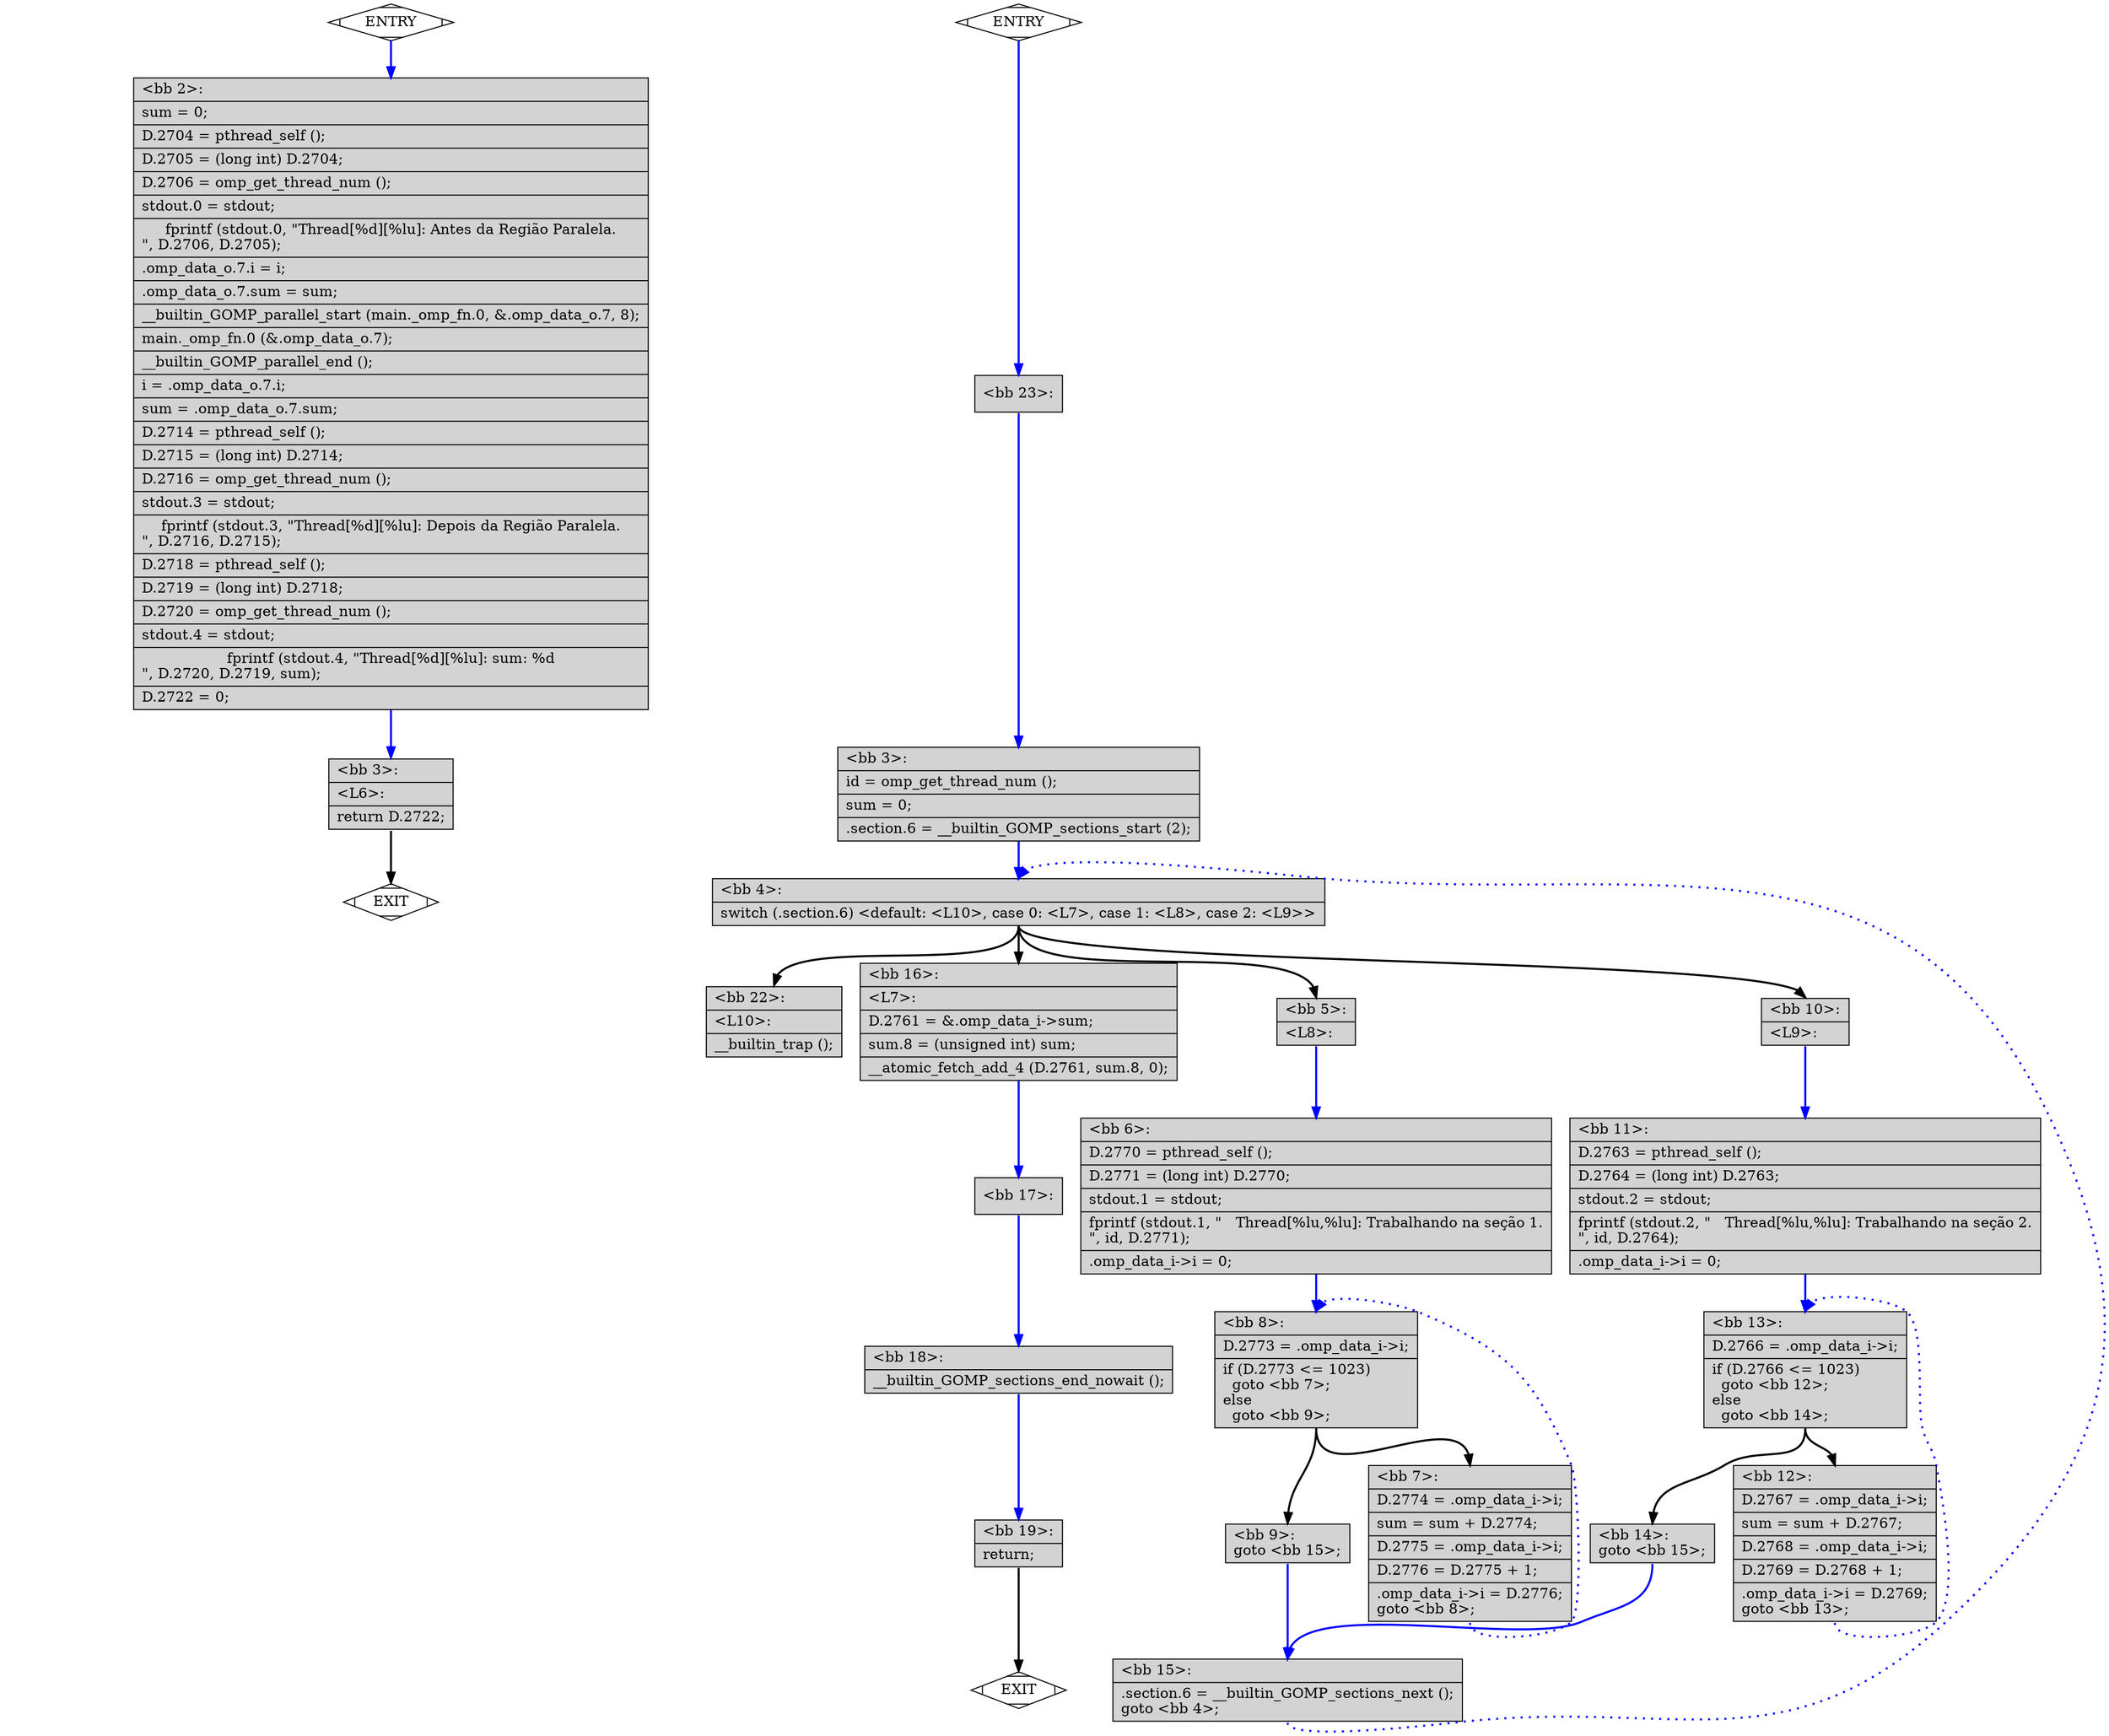digraph "example-sections-reduction.c.015t.ompexp" {
overlap=false;
subgraph "main" {
	color="black";
	label="main";
	fn_2_basic_block_1 [shape=Mdiamond,style=filled,fillcolor=white,label="EXIT"];

	fn_2_basic_block_2 [shape=record,style=filled,fillcolor=lightgrey,label="{\<bb\ 2\>:\l\
|sum\ =\ 0;\l\
|D.2704\ =\ pthread_self\ ();\l\
|D.2705\ =\ (long\ int)\ D.2704;\l\
|D.2706\ =\ omp_get_thread_num\ ();\l\
|stdout.0\ =\ stdout;\l\
|fprintf\ (stdout.0,\ \"Thread[%d][%lu]:\ Antes\ da\ Região\ Paralela.\n\",\ D.2706,\ D.2705);\l\
|.omp_data_o.7.i\ =\ i;\l\
|.omp_data_o.7.sum\ =\ sum;\l\
|__builtin_GOMP_parallel_start\ (main._omp_fn.0,\ &.omp_data_o.7,\ 8);\l\
|main._omp_fn.0\ (&.omp_data_o.7);\l\
|__builtin_GOMP_parallel_end\ ();\l\
|i\ =\ .omp_data_o.7.i;\l\
|sum\ =\ .omp_data_o.7.sum;\l\
|D.2714\ =\ pthread_self\ ();\l\
|D.2715\ =\ (long\ int)\ D.2714;\l\
|D.2716\ =\ omp_get_thread_num\ ();\l\
|stdout.3\ =\ stdout;\l\
|fprintf\ (stdout.3,\ \"Thread[%d][%lu]:\ Depois\ da\ Região\ Paralela.\n\",\ D.2716,\ D.2715);\l\
|D.2718\ =\ pthread_self\ ();\l\
|D.2719\ =\ (long\ int)\ D.2718;\l\
|D.2720\ =\ omp_get_thread_num\ ();\l\
|stdout.4\ =\ stdout;\l\
|fprintf\ (stdout.4,\ \"Thread[%d][%lu]:\ sum:\ %d\n\",\ D.2720,\ D.2719,\ sum);\l\
|D.2722\ =\ 0;\l\
}"];

	fn_2_basic_block_3 [shape=record,style=filled,fillcolor=lightgrey,label="{\<bb\ 3\>:\l\
|\<L6\>:\l\
|return\ D.2722;\l\
}"];

	fn_2_basic_block_0 [shape=Mdiamond,style=filled,fillcolor=white,label="ENTRY"];

	fn_2_basic_block_0:s -> fn_2_basic_block_2:n [style="solid,bold",color=blue,weight=100,constraint=true];
	fn_2_basic_block_2:s -> fn_2_basic_block_3:n [style="solid,bold",color=blue,weight=100,constraint=true];
	fn_2_basic_block_3:s -> fn_2_basic_block_1:n [style="solid,bold",color=black,weight=10,constraint=true];
	fn_2_basic_block_0:s -> fn_2_basic_block_1:n [style="invis",constraint=true];
}
subgraph "main._omp_fn.0" {
	color="black";
	label="main._omp_fn.0";
	fn_3_basic_block_1 [shape=Mdiamond,style=filled,fillcolor=white,label="EXIT"];

	fn_3_basic_block_23 [shape=record,style=filled,fillcolor=lightgrey,label="{\<bb\ 23\>:\l\
}"];

	fn_3_basic_block_3 [shape=record,style=filled,fillcolor=lightgrey,label="{\<bb\ 3\>:\l\
|id\ =\ omp_get_thread_num\ ();\l\
|sum\ =\ 0;\l\
|.section.6\ =\ __builtin_GOMP_sections_start\ (2);\l\
}"];

	fn_3_basic_block_4 [shape=record,style=filled,fillcolor=lightgrey,label="{\<bb\ 4\>:\l\
|switch\ (.section.6)\ \<default:\ \<L10\>,\ case\ 0:\ \<L7\>,\ case\ 1:\ \<L8\>,\ case\ 2:\ \<L9\>\>\l\
}"];

	fn_3_basic_block_22 [shape=record,style=filled,fillcolor=lightgrey,label="{\<bb\ 22\>:\l\
|\<L10\>:\l\
|__builtin_trap\ ();\l\
}"];

	fn_3_basic_block_16 [shape=record,style=filled,fillcolor=lightgrey,label="{\<bb\ 16\>:\l\
|\<L7\>:\l\
|D.2761\ =\ &.omp_data_i-\>sum;\l\
|sum.8\ =\ (unsigned\ int)\ sum;\l\
|__atomic_fetch_add_4\ (D.2761,\ sum.8,\ 0);\l\
}"];

	fn_3_basic_block_17 [shape=record,style=filled,fillcolor=lightgrey,label="{\<bb\ 17\>:\l\
}"];

	fn_3_basic_block_18 [shape=record,style=filled,fillcolor=lightgrey,label="{\<bb\ 18\>:\l\
|__builtin_GOMP_sections_end_nowait\ ();\l\
}"];

	fn_3_basic_block_19 [shape=record,style=filled,fillcolor=lightgrey,label="{\<bb\ 19\>:\l\
|return;\l\
}"];

	fn_3_basic_block_5 [shape=record,style=filled,fillcolor=lightgrey,label="{\<bb\ 5\>:\l\
|\<L8\>:\l\
}"];

	fn_3_basic_block_6 [shape=record,style=filled,fillcolor=lightgrey,label="{\<bb\ 6\>:\l\
|D.2770\ =\ pthread_self\ ();\l\
|D.2771\ =\ (long\ int)\ D.2770;\l\
|stdout.1\ =\ stdout;\l\
|fprintf\ (stdout.1,\ \"\ \ \ Thread[%lu,%lu]:\ Trabalhando\ na\ seção\ 1.\n\",\ id,\ D.2771);\l\
|.omp_data_i-\>i\ =\ 0;\l\
}"];

	fn_3_basic_block_8 [shape=record,style=filled,fillcolor=lightgrey,label="{\<bb\ 8\>:\l\
|D.2773\ =\ .omp_data_i-\>i;\l\
|if\ (D.2773\ \<=\ 1023)\l\
\ \ goto\ \<bb\ 7\>;\l\
else\l\
\ \ goto\ \<bb\ 9\>;\l\
}"];

	fn_3_basic_block_9 [shape=record,style=filled,fillcolor=lightgrey,label="{\<bb\ 9\>:\l\
goto\ \<bb\ 15\>;\l\
}"];

	fn_3_basic_block_7 [shape=record,style=filled,fillcolor=lightgrey,label="{\<bb\ 7\>:\l\
|D.2774\ =\ .omp_data_i-\>i;\l\
|sum\ =\ sum\ +\ D.2774;\l\
|D.2775\ =\ .omp_data_i-\>i;\l\
|D.2776\ =\ D.2775\ +\ 1;\l\
|.omp_data_i-\>i\ =\ D.2776;\l\
goto\ \<bb\ 8\>;\l\
}"];

	fn_3_basic_block_10 [shape=record,style=filled,fillcolor=lightgrey,label="{\<bb\ 10\>:\l\
|\<L9\>:\l\
}"];

	fn_3_basic_block_11 [shape=record,style=filled,fillcolor=lightgrey,label="{\<bb\ 11\>:\l\
|D.2763\ =\ pthread_self\ ();\l\
|D.2764\ =\ (long\ int)\ D.2763;\l\
|stdout.2\ =\ stdout;\l\
|fprintf\ (stdout.2,\ \"\ \ \ Thread[%lu,%lu]:\ Trabalhando\ na\ seção\ 2.\n\",\ id,\ D.2764);\l\
|.omp_data_i-\>i\ =\ 0;\l\
}"];

	fn_3_basic_block_13 [shape=record,style=filled,fillcolor=lightgrey,label="{\<bb\ 13\>:\l\
|D.2766\ =\ .omp_data_i-\>i;\l\
|if\ (D.2766\ \<=\ 1023)\l\
\ \ goto\ \<bb\ 12\>;\l\
else\l\
\ \ goto\ \<bb\ 14\>;\l\
}"];

	fn_3_basic_block_14 [shape=record,style=filled,fillcolor=lightgrey,label="{\<bb\ 14\>:\l\
goto\ \<bb\ 15\>;\l\
}"];

	fn_3_basic_block_15 [shape=record,style=filled,fillcolor=lightgrey,label="{\<bb\ 15\>:\l\
|.section.6\ =\ __builtin_GOMP_sections_next\ ();\l\
goto\ \<bb\ 4\>;\l\
}"];

	fn_3_basic_block_12 [shape=record,style=filled,fillcolor=lightgrey,label="{\<bb\ 12\>:\l\
|D.2767\ =\ .omp_data_i-\>i;\l\
|sum\ =\ sum\ +\ D.2767;\l\
|D.2768\ =\ .omp_data_i-\>i;\l\
|D.2769\ =\ D.2768\ +\ 1;\l\
|.omp_data_i-\>i\ =\ D.2769;\l\
goto\ \<bb\ 13\>;\l\
}"];

	fn_3_basic_block_0 [shape=Mdiamond,style=filled,fillcolor=white,label="ENTRY"];

	fn_3_basic_block_0:s -> fn_3_basic_block_23:n [style="solid,bold",color=blue,weight=100,constraint=true];
	fn_3_basic_block_23:s -> fn_3_basic_block_3:n [style="solid,bold",color=blue,weight=100,constraint=true];
	fn_3_basic_block_3:s -> fn_3_basic_block_4:n [style="solid,bold",color=blue,weight=100,constraint=true];
	fn_3_basic_block_4:s -> fn_3_basic_block_10:n [style="solid,bold",color=black,weight=10,constraint=true];
	fn_3_basic_block_4:s -> fn_3_basic_block_5:n [style="solid,bold",color=black,weight=10,constraint=true];
	fn_3_basic_block_4:s -> fn_3_basic_block_16:n [style="solid,bold",color=black,weight=10,constraint=true];
	fn_3_basic_block_4:s -> fn_3_basic_block_22:n [style="solid,bold",color=black,weight=10,constraint=true];
	fn_3_basic_block_16:s -> fn_3_basic_block_17:n [style="solid,bold",color=blue,weight=100,constraint=true];
	fn_3_basic_block_17:s -> fn_3_basic_block_18:n [style="solid,bold",color=blue,weight=100,constraint=true];
	fn_3_basic_block_18:s -> fn_3_basic_block_19:n [style="solid,bold",color=blue,weight=100,constraint=true];
	fn_3_basic_block_19:s -> fn_3_basic_block_1:n [style="solid,bold",color=black,weight=10,constraint=true];
	fn_3_basic_block_15:s -> fn_3_basic_block_4:n [style="dotted,bold",color=blue,weight=10,constraint=false];
	fn_3_basic_block_10:s -> fn_3_basic_block_11:n [style="solid,bold",color=blue,weight=100,constraint=true];
	fn_3_basic_block_11:s -> fn_3_basic_block_13:n [style="solid,bold",color=blue,weight=100,constraint=true];
	fn_3_basic_block_13:s -> fn_3_basic_block_12:n [style="solid,bold",color=black,weight=10,constraint=true];
	fn_3_basic_block_13:s -> fn_3_basic_block_14:n [style="solid,bold",color=black,weight=10,constraint=true];
	fn_3_basic_block_14:s -> fn_3_basic_block_15:n [style="solid,bold",color=blue,weight=100,constraint=true];
	fn_3_basic_block_12:s -> fn_3_basic_block_13:n [style="dotted,bold",color=blue,weight=10,constraint=false];
	fn_3_basic_block_5:s -> fn_3_basic_block_6:n [style="solid,bold",color=blue,weight=100,constraint=true];
	fn_3_basic_block_6:s -> fn_3_basic_block_8:n [style="solid,bold",color=blue,weight=100,constraint=true];
	fn_3_basic_block_8:s -> fn_3_basic_block_7:n [style="solid,bold",color=black,weight=10,constraint=true];
	fn_3_basic_block_8:s -> fn_3_basic_block_9:n [style="solid,bold",color=black,weight=10,constraint=true];
	fn_3_basic_block_9:s -> fn_3_basic_block_15:n [style="solid,bold",color=blue,weight=100,constraint=true];
	fn_3_basic_block_7:s -> fn_3_basic_block_8:n [style="dotted,bold",color=blue,weight=10,constraint=false];
	fn_3_basic_block_0:s -> fn_3_basic_block_1:n [style="invis",constraint=true];
}
}
